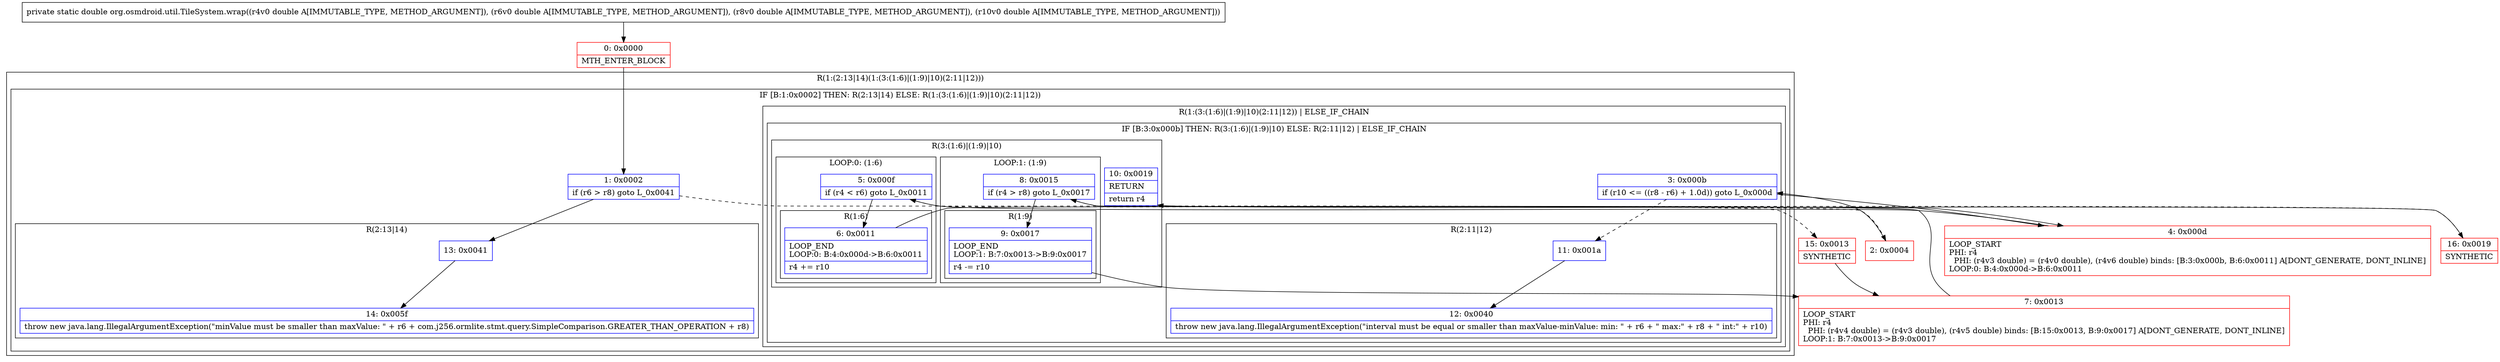 digraph "CFG fororg.osmdroid.util.TileSystem.wrap(DDDD)D" {
subgraph cluster_Region_356524649 {
label = "R(1:(2:13|14)(1:(3:(1:6)|(1:9)|10)(2:11|12)))";
node [shape=record,color=blue];
subgraph cluster_IfRegion_1869415690 {
label = "IF [B:1:0x0002] THEN: R(2:13|14) ELSE: R(1:(3:(1:6)|(1:9)|10)(2:11|12))";
node [shape=record,color=blue];
Node_1 [shape=record,label="{1\:\ 0x0002|if (r6 \> r8) goto L_0x0041\l}"];
subgraph cluster_Region_1349456771 {
label = "R(2:13|14)";
node [shape=record,color=blue];
Node_13 [shape=record,label="{13\:\ 0x0041}"];
Node_14 [shape=record,label="{14\:\ 0x005f|throw new java.lang.IllegalArgumentException(\"minValue must be smaller than maxValue: \" + r6 + com.j256.ormlite.stmt.query.SimpleComparison.GREATER_THAN_OPERATION + r8)\l}"];
}
subgraph cluster_Region_930822761 {
label = "R(1:(3:(1:6)|(1:9)|10)(2:11|12)) | ELSE_IF_CHAIN\l";
node [shape=record,color=blue];
subgraph cluster_IfRegion_591136133 {
label = "IF [B:3:0x000b] THEN: R(3:(1:6)|(1:9)|10) ELSE: R(2:11|12) | ELSE_IF_CHAIN\l";
node [shape=record,color=blue];
Node_3 [shape=record,label="{3\:\ 0x000b|if (r10 \<= ((r8 \- r6) + 1.0d)) goto L_0x000d\l}"];
subgraph cluster_Region_612241853 {
label = "R(3:(1:6)|(1:9)|10)";
node [shape=record,color=blue];
subgraph cluster_LoopRegion_203812282 {
label = "LOOP:0: (1:6)";
node [shape=record,color=blue];
Node_5 [shape=record,label="{5\:\ 0x000f|if (r4 \< r6) goto L_0x0011\l}"];
subgraph cluster_Region_1650664997 {
label = "R(1:6)";
node [shape=record,color=blue];
Node_6 [shape=record,label="{6\:\ 0x0011|LOOP_END\lLOOP:0: B:4:0x000d\-\>B:6:0x0011\l|r4 += r10\l}"];
}
}
subgraph cluster_LoopRegion_565188545 {
label = "LOOP:1: (1:9)";
node [shape=record,color=blue];
Node_8 [shape=record,label="{8\:\ 0x0015|if (r4 \> r8) goto L_0x0017\l}"];
subgraph cluster_Region_1972832691 {
label = "R(1:9)";
node [shape=record,color=blue];
Node_9 [shape=record,label="{9\:\ 0x0017|LOOP_END\lLOOP:1: B:7:0x0013\-\>B:9:0x0017\l|r4 \-= r10\l}"];
}
}
Node_10 [shape=record,label="{10\:\ 0x0019|RETURN\l|return r4\l}"];
}
subgraph cluster_Region_1450996358 {
label = "R(2:11|12)";
node [shape=record,color=blue];
Node_11 [shape=record,label="{11\:\ 0x001a}"];
Node_12 [shape=record,label="{12\:\ 0x0040|throw new java.lang.IllegalArgumentException(\"interval must be equal or smaller than maxValue\-minValue: min: \" + r6 + \" max:\" + r8 + \" int:\" + r10)\l}"];
}
}
}
}
}
Node_0 [shape=record,color=red,label="{0\:\ 0x0000|MTH_ENTER_BLOCK\l}"];
Node_2 [shape=record,color=red,label="{2\:\ 0x0004}"];
Node_4 [shape=record,color=red,label="{4\:\ 0x000d|LOOP_START\lPHI: r4 \l  PHI: (r4v3 double) = (r4v0 double), (r4v6 double) binds: [B:3:0x000b, B:6:0x0011] A[DONT_GENERATE, DONT_INLINE]\lLOOP:0: B:4:0x000d\-\>B:6:0x0011\l}"];
Node_7 [shape=record,color=red,label="{7\:\ 0x0013|LOOP_START\lPHI: r4 \l  PHI: (r4v4 double) = (r4v3 double), (r4v5 double) binds: [B:15:0x0013, B:9:0x0017] A[DONT_GENERATE, DONT_INLINE]\lLOOP:1: B:7:0x0013\-\>B:9:0x0017\l}"];
Node_15 [shape=record,color=red,label="{15\:\ 0x0013|SYNTHETIC\l}"];
Node_16 [shape=record,color=red,label="{16\:\ 0x0019|SYNTHETIC\l}"];
MethodNode[shape=record,label="{private static double org.osmdroid.util.TileSystem.wrap((r4v0 double A[IMMUTABLE_TYPE, METHOD_ARGUMENT]), (r6v0 double A[IMMUTABLE_TYPE, METHOD_ARGUMENT]), (r8v0 double A[IMMUTABLE_TYPE, METHOD_ARGUMENT]), (r10v0 double A[IMMUTABLE_TYPE, METHOD_ARGUMENT])) }"];
MethodNode -> Node_0;
Node_1 -> Node_2[style=dashed];
Node_1 -> Node_13;
Node_13 -> Node_14;
Node_3 -> Node_4;
Node_3 -> Node_11[style=dashed];
Node_5 -> Node_6;
Node_5 -> Node_15[style=dashed];
Node_6 -> Node_4;
Node_8 -> Node_9;
Node_8 -> Node_16[style=dashed];
Node_9 -> Node_7;
Node_11 -> Node_12;
Node_0 -> Node_1;
Node_2 -> Node_3;
Node_4 -> Node_5;
Node_7 -> Node_8;
Node_15 -> Node_7;
Node_16 -> Node_10;
}

